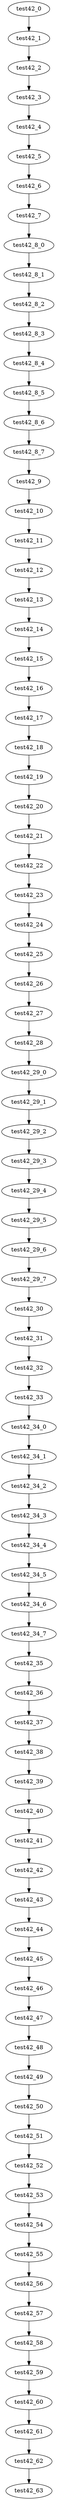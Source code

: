 digraph G {
test42_0->test42_1;
test42_1->test42_2;
test42_2->test42_3;
test42_3->test42_4;
test42_4->test42_5;
test42_5->test42_6;
test42_6->test42_7;
test42_7->test42_8_0;
test42_8_0->test42_8_1;
test42_8_1->test42_8_2;
test42_8_2->test42_8_3;
test42_8_3->test42_8_4;
test42_8_4->test42_8_5;
test42_8_5->test42_8_6;
test42_8_6->test42_8_7;
test42_8_7->test42_9;
test42_9->test42_10;
test42_10->test42_11;
test42_11->test42_12;
test42_12->test42_13;
test42_13->test42_14;
test42_14->test42_15;
test42_15->test42_16;
test42_16->test42_17;
test42_17->test42_18;
test42_18->test42_19;
test42_19->test42_20;
test42_20->test42_21;
test42_21->test42_22;
test42_22->test42_23;
test42_23->test42_24;
test42_24->test42_25;
test42_25->test42_26;
test42_26->test42_27;
test42_27->test42_28;
test42_28->test42_29_0;
test42_29_0->test42_29_1;
test42_29_1->test42_29_2;
test42_29_2->test42_29_3;
test42_29_3->test42_29_4;
test42_29_4->test42_29_5;
test42_29_5->test42_29_6;
test42_29_6->test42_29_7;
test42_29_7->test42_30;
test42_30->test42_31;
test42_31->test42_32;
test42_32->test42_33;
test42_33->test42_34_0;
test42_34_0->test42_34_1;
test42_34_1->test42_34_2;
test42_34_2->test42_34_3;
test42_34_3->test42_34_4;
test42_34_4->test42_34_5;
test42_34_5->test42_34_6;
test42_34_6->test42_34_7;
test42_34_7->test42_35;
test42_35->test42_36;
test42_36->test42_37;
test42_37->test42_38;
test42_38->test42_39;
test42_39->test42_40;
test42_40->test42_41;
test42_41->test42_42;
test42_42->test42_43;
test42_43->test42_44;
test42_44->test42_45;
test42_45->test42_46;
test42_46->test42_47;
test42_47->test42_48;
test42_48->test42_49;
test42_49->test42_50;
test42_50->test42_51;
test42_51->test42_52;
test42_52->test42_53;
test42_53->test42_54;
test42_54->test42_55;
test42_55->test42_56;
test42_56->test42_57;
test42_57->test42_58;
test42_58->test42_59;
test42_59->test42_60;
test42_60->test42_61;
test42_61->test42_62;
test42_62->test42_63;

}
